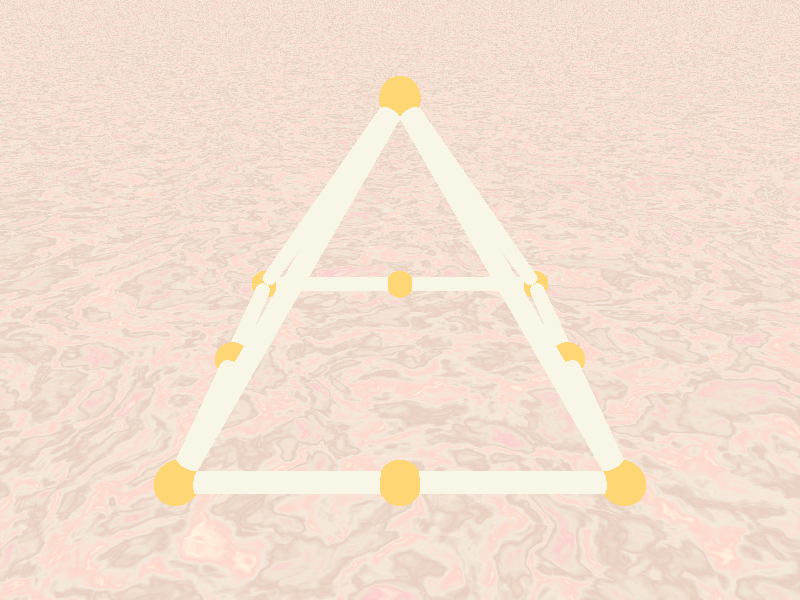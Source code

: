 #include "colors.inc"
#include "woods.inc"
#include "stones.inc"
#include "metals.inc"
#include "golds.inc"
#include "glass.inc"

//global_settings{ assumed_gamma 1.0 }
//#default{ finish{ ambient 0.1 diffuse 0.9 }} 

//Place the camera
camera {
  sky <0,0,1>          
  location  <0, 2, -3>  
  look_at   <0.0,0.4,0.0>   
}

//Place a light
light_source {
  <0, 10,-10>  //Change this if you want to put the light at a different point
  color White
}

light_source {
  <0, 0,-100>  //Change this if you want to put the light at a different point
  color 0.5*White
}

#declare v0 = < -1,0,-1>;
#declare v1 = <  1,0,-1>;
#declare v2 = <  1,0, 1>;
#declare v3 = < -1,0, 1>;
#declare v4 = < -0,1.5, 0>;
#declare v5 = 0.5*(v0 + v1 );
#declare v6 = 0.5*(v1 + v2 );
#declare v7 = 0.5*(v2 + v3 );
#declare v8 = 0.5*(v3 + v0 );

//Create a "floor"
plane {
  <0,1,0>,-1.1
  texture { T_Stone5 }
}

#declare cylRadius = 0.05;
#declare sphRadius = 0.1;

#declare node0 = sphere{v0, sphRadius};
#declare node1 = sphere{v1, sphRadius};
#declare node2 = sphere{v2, sphRadius};
#declare node3 = sphere{v3, sphRadius};
#declare node4 = sphere{v4, sphRadius};
#declare node5 = sphere{v5, sphRadius};
#declare node6 = sphere{v6, sphRadius};
#declare node7 = sphere{v7, sphRadius};
#declare node8 = sphere{v8, sphRadius};

#declare edge1 = cylinder{v0,v1, cylRadius};
#declare edge2 = cylinder{v1,v2, cylRadius};
#declare edge3 = cylinder{v2,v3, cylRadius};
#declare edge4 = cylinder{v3,v0, cylRadius};

#declare edge5 = cylinder{v0,v4, cylRadius};
#declare edge6 = cylinder{v1,v4, cylRadius};
#declare edge7 = cylinder{v2,v4, cylRadius};
#declare edge8 = cylinder{v3,v4, cylRadius};

#declare HexNodes = 
union { 
       object{node0}
       object{node1}
       object{node2}
       object{node3}
       object{node4}
       object{node5}
       object{node6}
       object{node7}
       object{node8}
       texture {T_Gold_1A}
}

#declare HexEdges = 
union { 
       object{edge1}
       object{edge2}
       object{edge3}
       object{edge4}
       object{edge5}
       object{edge6}
       object{edge7}
       object{edge8}
       texture {T_Silver_1A}
}
  
#declare Scene = 
union {
     object {HexNodes}
     object {HexEdges}
     rotate<0, 360*clock, 0>
}

Scene
